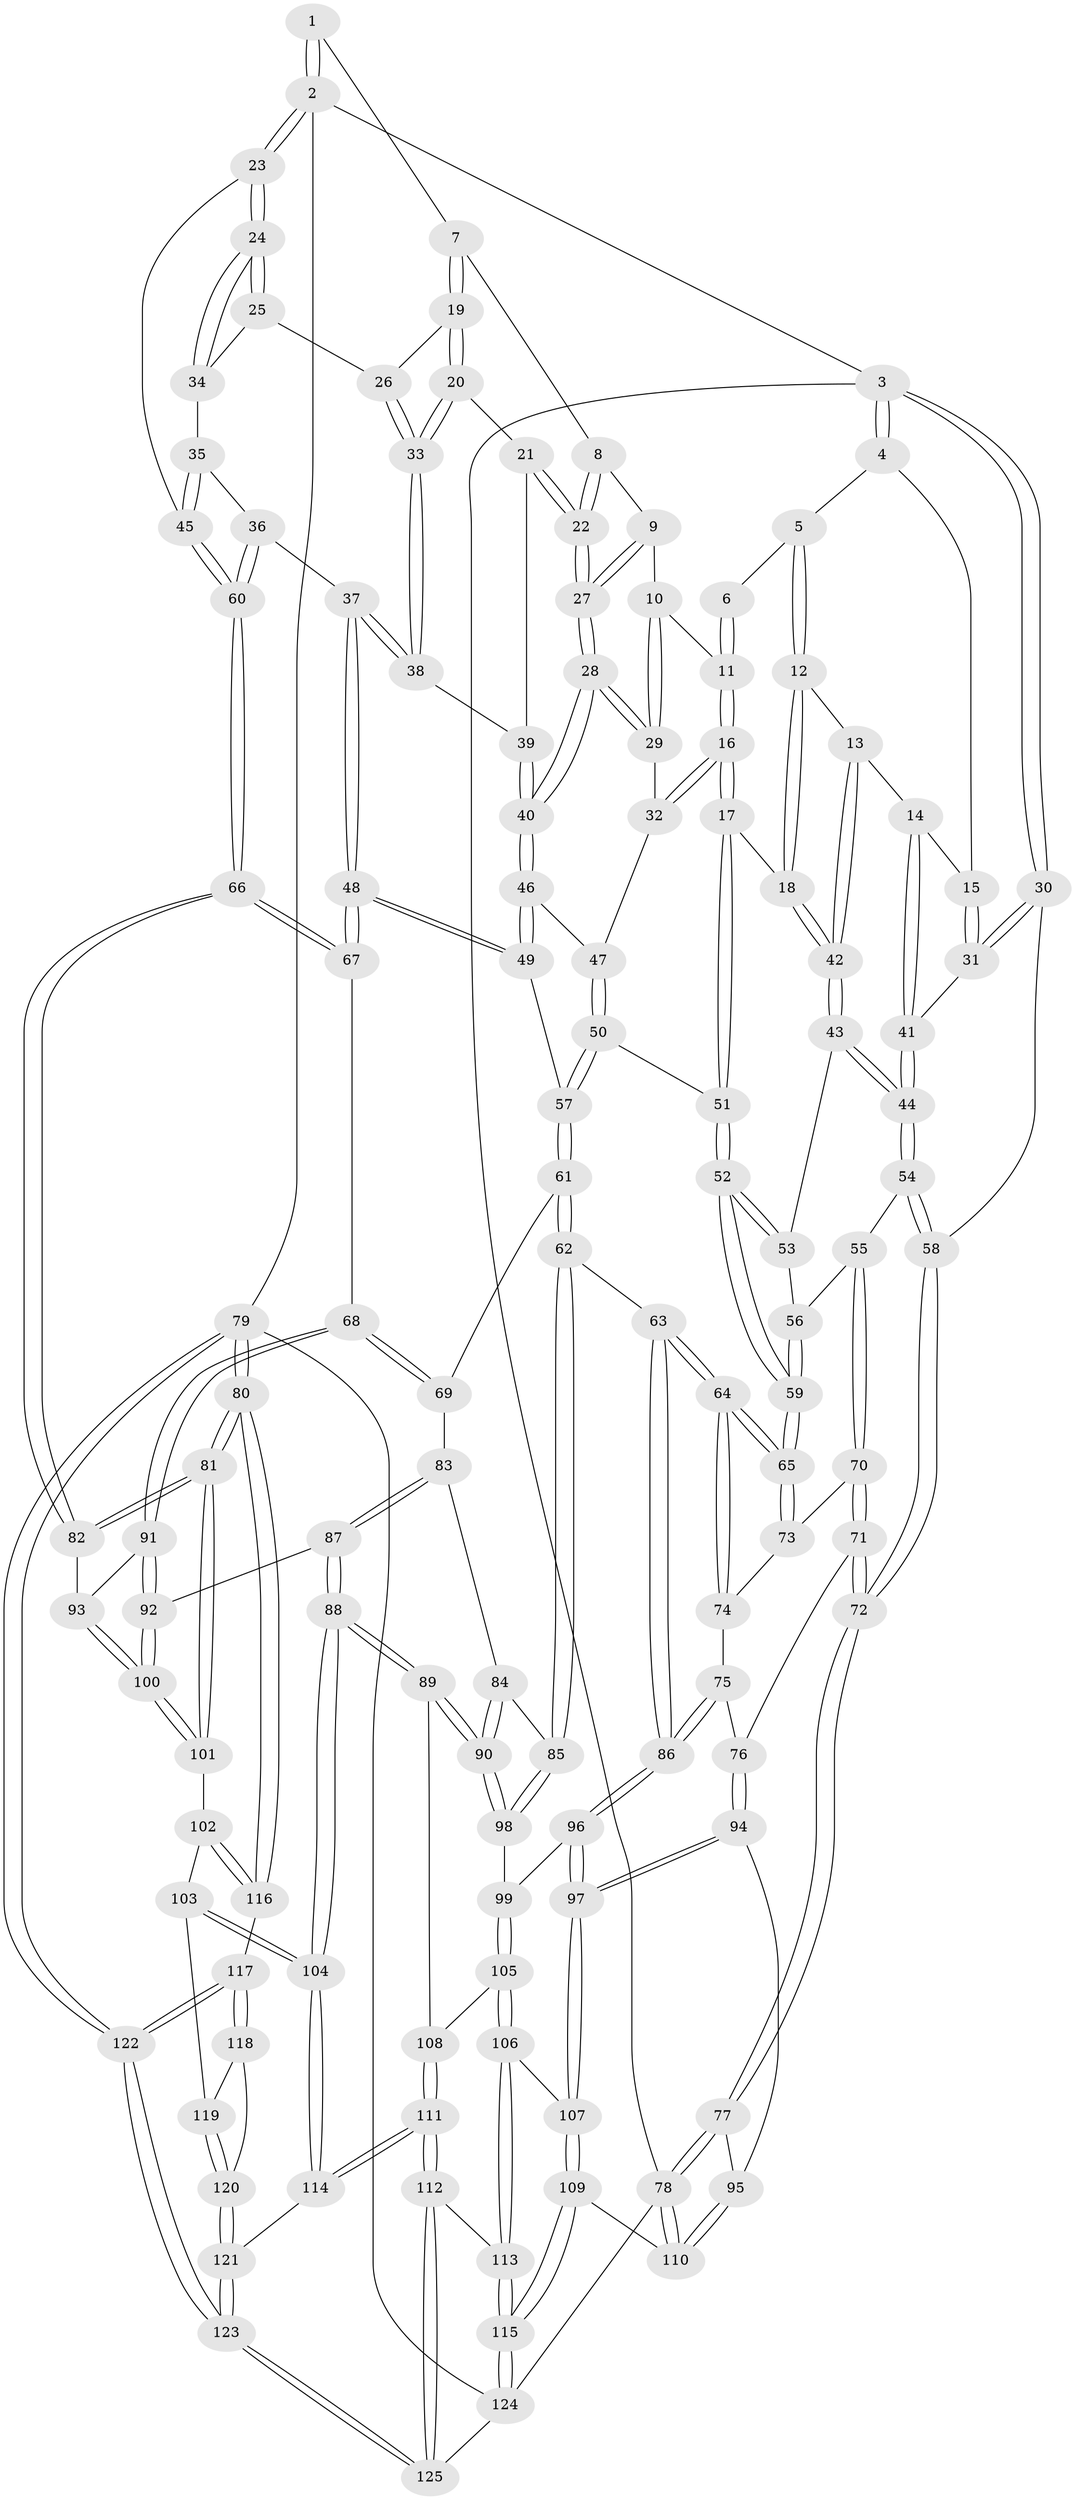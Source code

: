 // coarse degree distribution, {4: 0.4189189189189189, 8: 0.013513513513513514, 5: 0.35135135135135137, 3: 0.0945945945945946, 6: 0.0945945945945946, 7: 0.013513513513513514, 2: 0.013513513513513514}
// Generated by graph-tools (version 1.1) at 2025/42/03/06/25 10:42:33]
// undirected, 125 vertices, 309 edges
graph export_dot {
graph [start="1"]
  node [color=gray90,style=filled];
  1 [pos="+0.7173912054894211+0"];
  2 [pos="+1+0"];
  3 [pos="+0+0"];
  4 [pos="+0.1730011919146294+0"];
  5 [pos="+0.2393853311248391+0"];
  6 [pos="+0.3562691263561235+0"];
  7 [pos="+0.7133546483050331+0"];
  8 [pos="+0.6726049651507034+0"];
  9 [pos="+0.5634100002606434+0.06655495369240237"];
  10 [pos="+0.48702501969790857+0.05909469185710619"];
  11 [pos="+0.4349792870364733+0.03290552261092895"];
  12 [pos="+0.2455542480161662+0"];
  13 [pos="+0.21390013332737218+0.14528538020457532"];
  14 [pos="+0.1678822285526945+0.1457191637635482"];
  15 [pos="+0.12851297596634845+0.08524793308030416"];
  16 [pos="+0.37272551979954155+0.17297675414516722"];
  17 [pos="+0.37108542360707303+0.17423119754084926"];
  18 [pos="+0.3127719090599253+0.18044725251691077"];
  19 [pos="+0.7181709748924621+0"];
  20 [pos="+0.6675746750976264+0.12829706310262534"];
  21 [pos="+0.6623170904164655+0.13343785544220285"];
  22 [pos="+0.6048042494824967+0.15831822893551553"];
  23 [pos="+1+0"];
  24 [pos="+1+0"];
  25 [pos="+0.801055222673483+0.0665604105072022"];
  26 [pos="+0.7885549860159466+0.058902950030700986"];
  27 [pos="+0.5952275812923798+0.16410972396445792"];
  28 [pos="+0.5918358318883437+0.17247558171877528"];
  29 [pos="+0.5172246265236108+0.162893286332297"];
  30 [pos="+0+0.14824338368650133"];
  31 [pos="+0+0.15462664985834026"];
  32 [pos="+0.47176470972479134+0.19080128168030797"];
  33 [pos="+0.7419416096715955+0.15479643086247924"];
  34 [pos="+0.8539745848488361+0.14062961661916717"];
  35 [pos="+0.8544839847868249+0.15873591233039802"];
  36 [pos="+0.809367162935764+0.2820397809909809"];
  37 [pos="+0.787533916175464+0.29174099857031943"];
  38 [pos="+0.7426467124489754+0.20015229960990466"];
  39 [pos="+0.6925426869560443+0.18718730368369646"];
  40 [pos="+0.6024485705559358+0.22091810859810818"];
  41 [pos="+0.11499064292442575+0.2041880703228525"];
  42 [pos="+0.2957788968506798+0.18834298438232783"];
  43 [pos="+0.29301004675251824+0.19470696876932128"];
  44 [pos="+0.14540681448274903+0.28768304955364865"];
  45 [pos="+1+0.2713375220176858"];
  46 [pos="+0.6022963506627419+0.22671412151561893"];
  47 [pos="+0.5017842863373042+0.24196762941802277"];
  48 [pos="+0.7529418388721816+0.33391810931853855"];
  49 [pos="+0.6351760154253354+0.3130218621936112"];
  50 [pos="+0.4786726624707919+0.30986930753297515"];
  51 [pos="+0.42932178205158594+0.32711113499680544"];
  52 [pos="+0.4003609051091253+0.3794396455912881"];
  53 [pos="+0.2923682378017661+0.21137604797881934"];
  54 [pos="+0.1400597490715461+0.32575397788357174"];
  55 [pos="+0.15329219634281666+0.3625241642123982"];
  56 [pos="+0.27746571321870983+0.32852986927350286"];
  57 [pos="+0.5968193257955076+0.3404629474218126"];
  58 [pos="+0+0.23202271769697497"];
  59 [pos="+0.3852556931840711+0.41266939265644426"];
  60 [pos="+1+0.316674106253674"];
  61 [pos="+0.5798569094144604+0.3855734057760312"];
  62 [pos="+0.4213667460357933+0.47780751408216127"];
  63 [pos="+0.3954280290559652+0.4637093525335054"];
  64 [pos="+0.3907537790159183+0.45757731784312083"];
  65 [pos="+0.38663698067648644+0.4285409118148965"];
  66 [pos="+1+0.4008192192080815"];
  67 [pos="+0.7702651092368185+0.42771303243097414"];
  68 [pos="+0.7640831756281626+0.47190915314103216"];
  69 [pos="+0.6212065838709222+0.5006912029979714"];
  70 [pos="+0.15017677397393323+0.377304627884522"];
  71 [pos="+0.10994488723316069+0.4359682142666152"];
  72 [pos="+0+0.5434214547852879"];
  73 [pos="+0.15037555261711144+0.3774245118001339"];
  74 [pos="+0.2886263547749074+0.4734910167876063"];
  75 [pos="+0.21697734630155813+0.5295274946065992"];
  76 [pos="+0.19500240143042702+0.5353133342063399"];
  77 [pos="+0+0.5899901250022107"];
  78 [pos="+0+1"];
  79 [pos="+1+1"];
  80 [pos="+1+0.9945698769517891"];
  81 [pos="+1+0.7218681801787041"];
  82 [pos="+1+0.487390351284652"];
  83 [pos="+0.6046898714715976+0.5190010839724681"];
  84 [pos="+0.5426426379235385+0.5150228377743385"];
  85 [pos="+0.4322940109220587+0.4906629105390878"];
  86 [pos="+0.3115170264359105+0.6043565046777277"];
  87 [pos="+0.6122538809665496+0.5944684209971751"];
  88 [pos="+0.559595696789038+0.7144405837306503"];
  89 [pos="+0.5421198910370352+0.7074002879276756"];
  90 [pos="+0.5289807355137254+0.6946277989175672"];
  91 [pos="+0.773950968117434+0.4929946265170231"];
  92 [pos="+0.785065176743332+0.5975693629954345"];
  93 [pos="+1+0.5082754750890034"];
  94 [pos="+0.1596406618026137+0.6443483475295821"];
  95 [pos="+0.015304488524417598+0.6593970434815114"];
  96 [pos="+0.30572373095219696+0.6408238773040411"];
  97 [pos="+0.2536397532149727+0.7030079160145188"];
  98 [pos="+0.46520951212338396+0.6413564240537796"];
  99 [pos="+0.42571993764994775+0.652389785362706"];
  100 [pos="+0.8011422873413965+0.6365167183269635"];
  101 [pos="+0.8013910946297753+0.7023595799300718"];
  102 [pos="+0.7821382484623114+0.7330549861601123"];
  103 [pos="+0.7213954426776615+0.7718085457960246"];
  104 [pos="+0.6226193897261335+0.7913918358254148"];
  105 [pos="+0.35121861156145134+0.757666034834351"];
  106 [pos="+0.31460828413696895+0.7633075551599215"];
  107 [pos="+0.2591849863876589+0.7238991811944601"];
  108 [pos="+0.41501363780286404+0.7696342334558569"];
  109 [pos="+0.14409339786484998+0.8713519270397899"];
  110 [pos="+0.12338860773161416+0.8610763636971421"];
  111 [pos="+0.45065751260759607+0.9792750128717886"];
  112 [pos="+0.4387428742490028+0.9970023398269305"];
  113 [pos="+0.316980839313377+0.7762335064204451"];
  114 [pos="+0.6125944497477758+0.8150723493621611"];
  115 [pos="+0.2189227010588447+1"];
  116 [pos="+0.9210110586712444+0.8792020559115153"];
  117 [pos="+0.8316353927448522+0.9373943642850352"];
  118 [pos="+0.8104707844830692+0.9194129861217294"];
  119 [pos="+0.7441495241023907+0.8222871967628218"];
  120 [pos="+0.7475044002317978+0.9408580646080412"];
  121 [pos="+0.7090168714276031+1"];
  122 [pos="+0.7795405086524546+1"];
  123 [pos="+0.7525956941253982+1"];
  124 [pos="+0.26938424432140634+1"];
  125 [pos="+0.386212833876217+1"];
  1 -- 2;
  1 -- 2;
  1 -- 7;
  2 -- 3;
  2 -- 23;
  2 -- 23;
  2 -- 79;
  3 -- 4;
  3 -- 4;
  3 -- 30;
  3 -- 30;
  3 -- 78;
  4 -- 5;
  4 -- 15;
  5 -- 6;
  5 -- 12;
  5 -- 12;
  6 -- 11;
  6 -- 11;
  7 -- 8;
  7 -- 19;
  7 -- 19;
  8 -- 9;
  8 -- 22;
  8 -- 22;
  9 -- 10;
  9 -- 27;
  9 -- 27;
  10 -- 11;
  10 -- 29;
  10 -- 29;
  11 -- 16;
  11 -- 16;
  12 -- 13;
  12 -- 18;
  12 -- 18;
  13 -- 14;
  13 -- 42;
  13 -- 42;
  14 -- 15;
  14 -- 41;
  14 -- 41;
  15 -- 31;
  15 -- 31;
  16 -- 17;
  16 -- 17;
  16 -- 32;
  16 -- 32;
  17 -- 18;
  17 -- 51;
  17 -- 51;
  18 -- 42;
  18 -- 42;
  19 -- 20;
  19 -- 20;
  19 -- 26;
  20 -- 21;
  20 -- 33;
  20 -- 33;
  21 -- 22;
  21 -- 22;
  21 -- 39;
  22 -- 27;
  22 -- 27;
  23 -- 24;
  23 -- 24;
  23 -- 45;
  24 -- 25;
  24 -- 25;
  24 -- 34;
  24 -- 34;
  25 -- 26;
  25 -- 34;
  26 -- 33;
  26 -- 33;
  27 -- 28;
  27 -- 28;
  28 -- 29;
  28 -- 29;
  28 -- 40;
  28 -- 40;
  29 -- 32;
  30 -- 31;
  30 -- 31;
  30 -- 58;
  31 -- 41;
  32 -- 47;
  33 -- 38;
  33 -- 38;
  34 -- 35;
  35 -- 36;
  35 -- 45;
  35 -- 45;
  36 -- 37;
  36 -- 60;
  36 -- 60;
  37 -- 38;
  37 -- 38;
  37 -- 48;
  37 -- 48;
  38 -- 39;
  39 -- 40;
  39 -- 40;
  40 -- 46;
  40 -- 46;
  41 -- 44;
  41 -- 44;
  42 -- 43;
  42 -- 43;
  43 -- 44;
  43 -- 44;
  43 -- 53;
  44 -- 54;
  44 -- 54;
  45 -- 60;
  45 -- 60;
  46 -- 47;
  46 -- 49;
  46 -- 49;
  47 -- 50;
  47 -- 50;
  48 -- 49;
  48 -- 49;
  48 -- 67;
  48 -- 67;
  49 -- 57;
  50 -- 51;
  50 -- 57;
  50 -- 57;
  51 -- 52;
  51 -- 52;
  52 -- 53;
  52 -- 53;
  52 -- 59;
  52 -- 59;
  53 -- 56;
  54 -- 55;
  54 -- 58;
  54 -- 58;
  55 -- 56;
  55 -- 70;
  55 -- 70;
  56 -- 59;
  56 -- 59;
  57 -- 61;
  57 -- 61;
  58 -- 72;
  58 -- 72;
  59 -- 65;
  59 -- 65;
  60 -- 66;
  60 -- 66;
  61 -- 62;
  61 -- 62;
  61 -- 69;
  62 -- 63;
  62 -- 85;
  62 -- 85;
  63 -- 64;
  63 -- 64;
  63 -- 86;
  63 -- 86;
  64 -- 65;
  64 -- 65;
  64 -- 74;
  64 -- 74;
  65 -- 73;
  65 -- 73;
  66 -- 67;
  66 -- 67;
  66 -- 82;
  66 -- 82;
  67 -- 68;
  68 -- 69;
  68 -- 69;
  68 -- 91;
  68 -- 91;
  69 -- 83;
  70 -- 71;
  70 -- 71;
  70 -- 73;
  71 -- 72;
  71 -- 72;
  71 -- 76;
  72 -- 77;
  72 -- 77;
  73 -- 74;
  74 -- 75;
  75 -- 76;
  75 -- 86;
  75 -- 86;
  76 -- 94;
  76 -- 94;
  77 -- 78;
  77 -- 78;
  77 -- 95;
  78 -- 110;
  78 -- 110;
  78 -- 124;
  79 -- 80;
  79 -- 80;
  79 -- 122;
  79 -- 122;
  79 -- 124;
  80 -- 81;
  80 -- 81;
  80 -- 116;
  80 -- 116;
  81 -- 82;
  81 -- 82;
  81 -- 101;
  81 -- 101;
  82 -- 93;
  83 -- 84;
  83 -- 87;
  83 -- 87;
  84 -- 85;
  84 -- 90;
  84 -- 90;
  85 -- 98;
  85 -- 98;
  86 -- 96;
  86 -- 96;
  87 -- 88;
  87 -- 88;
  87 -- 92;
  88 -- 89;
  88 -- 89;
  88 -- 104;
  88 -- 104;
  89 -- 90;
  89 -- 90;
  89 -- 108;
  90 -- 98;
  90 -- 98;
  91 -- 92;
  91 -- 92;
  91 -- 93;
  92 -- 100;
  92 -- 100;
  93 -- 100;
  93 -- 100;
  94 -- 95;
  94 -- 97;
  94 -- 97;
  95 -- 110;
  95 -- 110;
  96 -- 97;
  96 -- 97;
  96 -- 99;
  97 -- 107;
  97 -- 107;
  98 -- 99;
  99 -- 105;
  99 -- 105;
  100 -- 101;
  100 -- 101;
  101 -- 102;
  102 -- 103;
  102 -- 116;
  102 -- 116;
  103 -- 104;
  103 -- 104;
  103 -- 119;
  104 -- 114;
  104 -- 114;
  105 -- 106;
  105 -- 106;
  105 -- 108;
  106 -- 107;
  106 -- 113;
  106 -- 113;
  107 -- 109;
  107 -- 109;
  108 -- 111;
  108 -- 111;
  109 -- 110;
  109 -- 115;
  109 -- 115;
  111 -- 112;
  111 -- 112;
  111 -- 114;
  111 -- 114;
  112 -- 113;
  112 -- 125;
  112 -- 125;
  113 -- 115;
  113 -- 115;
  114 -- 121;
  115 -- 124;
  115 -- 124;
  116 -- 117;
  117 -- 118;
  117 -- 118;
  117 -- 122;
  117 -- 122;
  118 -- 119;
  118 -- 120;
  119 -- 120;
  119 -- 120;
  120 -- 121;
  120 -- 121;
  121 -- 123;
  121 -- 123;
  122 -- 123;
  122 -- 123;
  123 -- 125;
  123 -- 125;
  124 -- 125;
}
